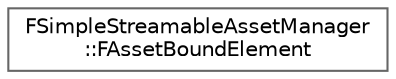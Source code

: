 digraph "Graphical Class Hierarchy"
{
 // INTERACTIVE_SVG=YES
 // LATEX_PDF_SIZE
  bgcolor="transparent";
  edge [fontname=Helvetica,fontsize=10,labelfontname=Helvetica,labelfontsize=10];
  node [fontname=Helvetica,fontsize=10,shape=box,height=0.2,width=0.4];
  rankdir="LR";
  Node0 [id="Node000000",label="FSimpleStreamableAssetManager\l::FAssetBoundElement",height=0.2,width=0.4,color="grey40", fillcolor="white", style="filled",URL="$d9/d3a/structFSimpleStreamableAssetManager_1_1FAssetBoundElement.html",tooltip=" "];
}
